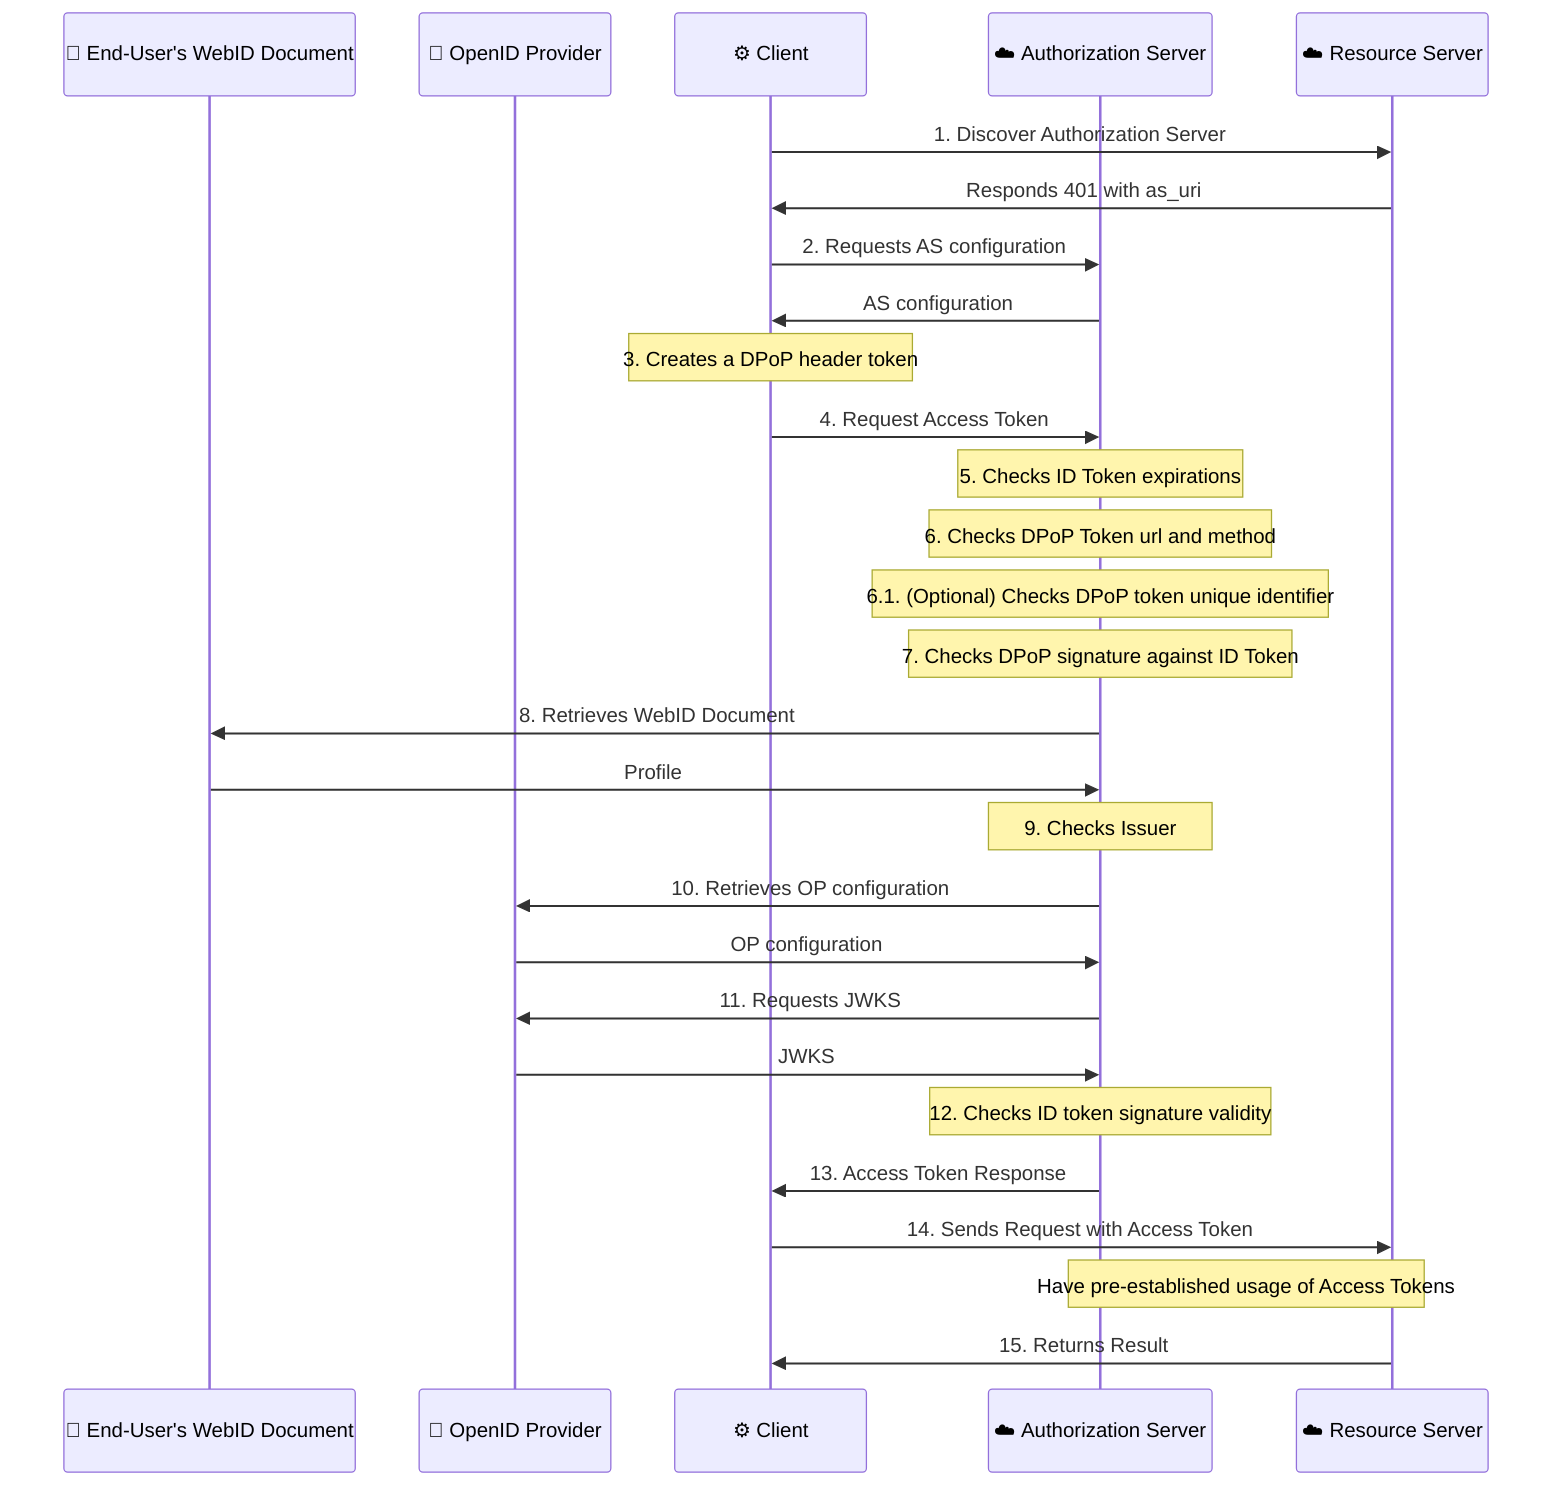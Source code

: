 sequenceDiagram
  participant WebID as 👩 End-User's WebID Document
  participant OP as 👩 OpenID Provider
  participant Client as ⚙️ Client
  participant AS as ☁️ Authorization Server
  participant RS as ☁️ Resource Server
  Client->>RS: 1. Discover Authorization Server
  RS->>Client: Responds 401 with as_uri
  Client->>AS: 2. Requests AS configuration
  AS->>Client: AS configuration
  note over Client: 3. Creates a DPoP header token
  Client->>AS: 4. Request Access Token
  note over AS: 5. Checks ID Token expirations
  note over AS: 6. Checks DPoP Token url and method
  note over AS: 6.1. (Optional) Checks DPoP token unique identifier
  note over AS: 7. Checks DPoP signature against ID Token
  AS->>WebID: 8. Retrieves WebID Document
  WebID->>AS: Profile
  note over AS: 9. Checks Issuer
  AS->>OP: 10. Retrieves OP configuration
  OP->>AS: OP configuration
  AS->>OP: 11. Requests JWKS
  OP->>AS: JWKS
  note over AS: 12. Checks ID token signature validity
  AS->>Client: 13. Access Token Response
  Client->>RS: 14. Sends Request with Access Token
  note over AS, RS: Have pre-established usage of Access Tokens
  RS->>Client: 15. Returns Result